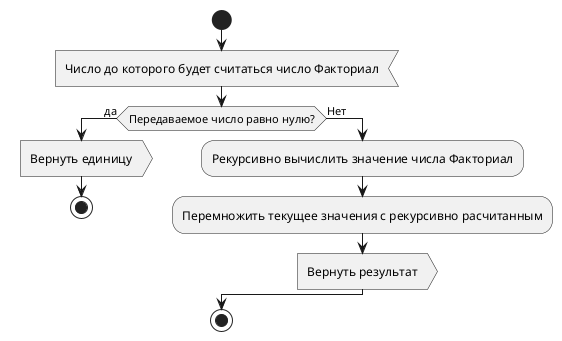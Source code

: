 ﻿@startuml
start
    :Число до которого будет считаться число Факториал<
    
    if (Передаваемое число равно нулю?) then (да)
        :Вернуть единицу>
        stop
    else (Нет)
        :Рекурсивно вычислить значение числа Факториал;
        :Перемножить текущее значения с рекурсивно расчитанным;
        :Вернуть результат>
    endif
stop
@enduml